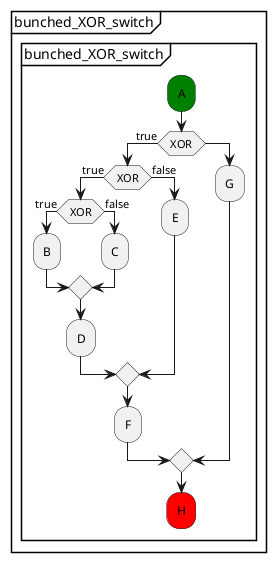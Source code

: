 @startuml
partition "bunched_XOR_switch" {
    group "bunched_XOR_switch"
        #green:A;
        if (XOR) then (true)
            if (XOR) then (true)
                if (XOR) then (true)
                    :B;
                else (false)
                    :C;
                endif
                :D;
            else (false)
                :E;
            endif
            :F;
        else
            :G;
        endif
        #red:H;
    end group
}
@enduml